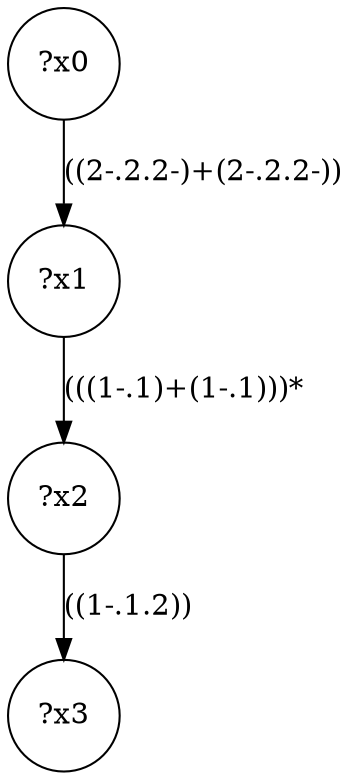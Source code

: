 digraph g {
	x0 [shape=circle, label="?x0"];
	x1 [shape=circle, label="?x1"];
	x0 -> x1 [label="((2-.2.2-)+(2-.2.2-))"];
	x2 [shape=circle, label="?x2"];
	x1 -> x2 [label="(((1-.1)+(1-.1)))*"];
	x3 [shape=circle, label="?x3"];
	x2 -> x3 [label="((1-.1.2))"];
}
